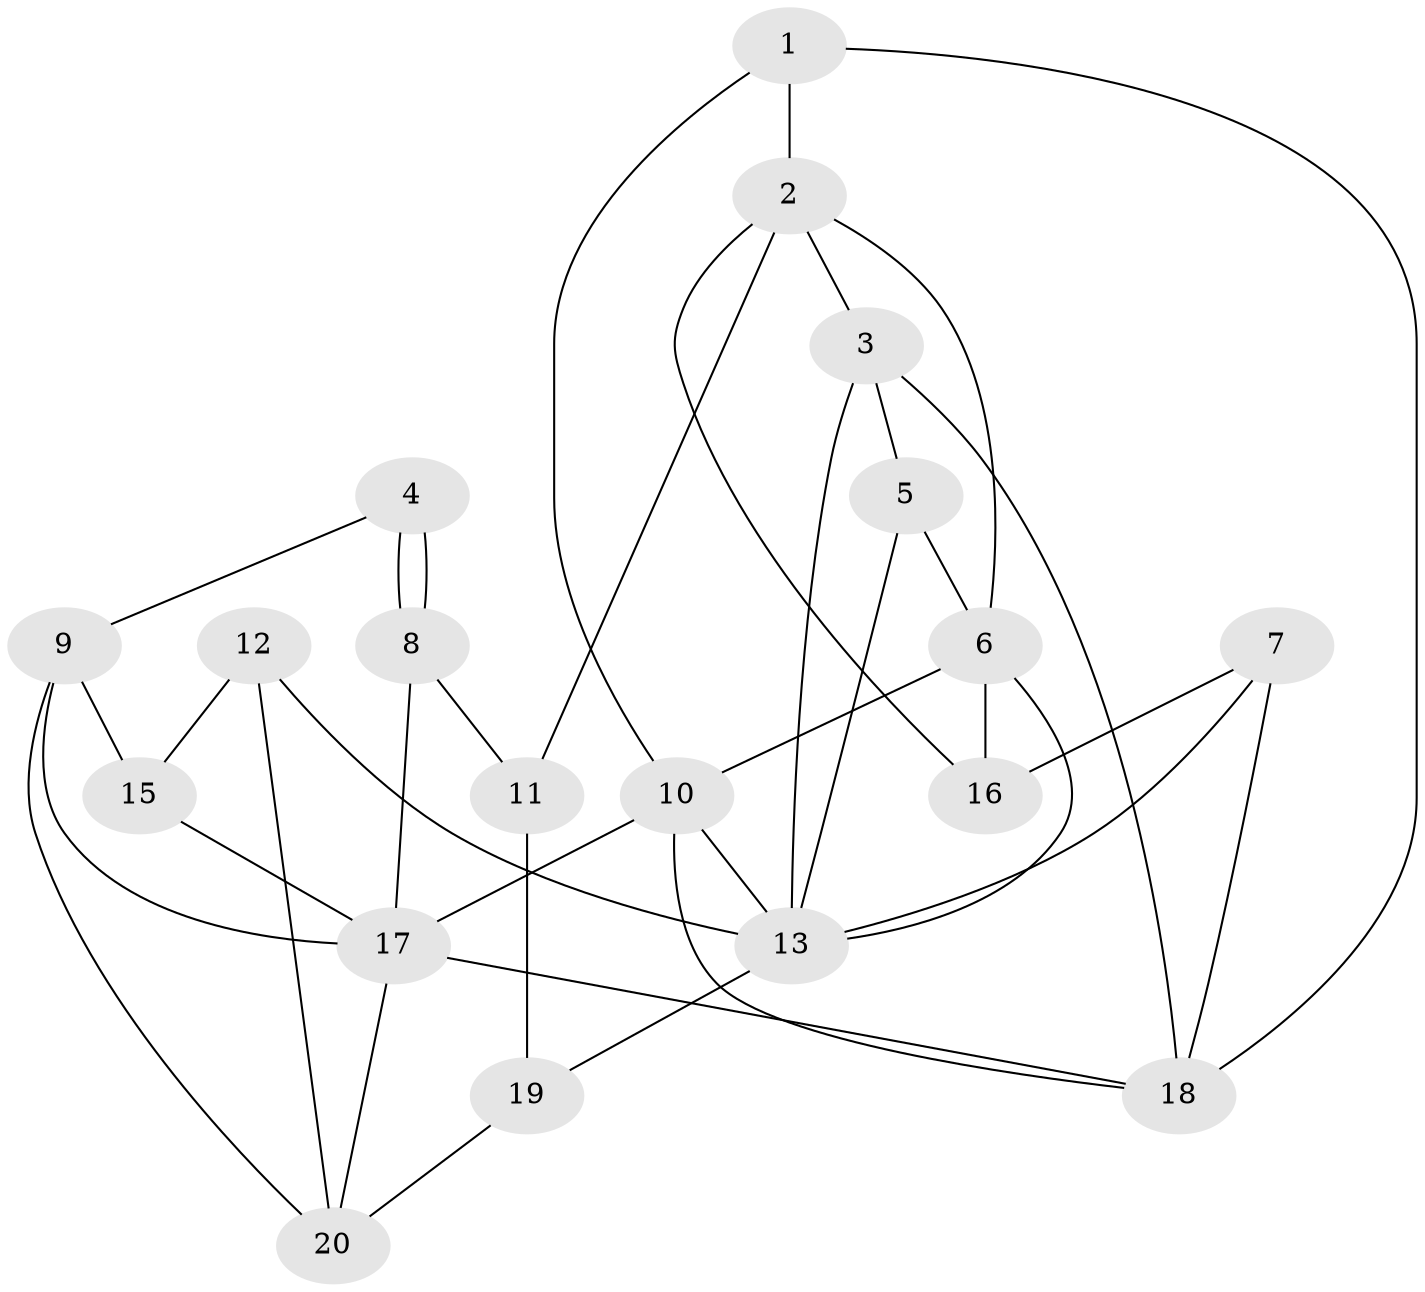// Generated by graph-tools (version 1.1) at 2025/46/02/15/25 05:46:28]
// undirected, 19 vertices, 38 edges
graph export_dot {
graph [start="1"]
  node [color=gray90,style=filled];
  1;
  2;
  3;
  4;
  5;
  6;
  7;
  8;
  9;
  10;
  11;
  12;
  13;
  15 [super="+14"];
  16;
  17;
  18;
  19 [super="+14"];
  20;
  1 -- 10;
  1 -- 18;
  1 -- 2;
  2 -- 6;
  2 -- 3;
  2 -- 11;
  2 -- 16;
  3 -- 13;
  3 -- 5;
  3 -- 18;
  4 -- 9;
  4 -- 8;
  4 -- 8;
  5 -- 13;
  5 -- 6;
  6 -- 16;
  6 -- 10;
  6 -- 13;
  7 -- 18;
  7 -- 13;
  7 -- 16;
  8 -- 17;
  8 -- 11;
  9 -- 20;
  9 -- 17;
  9 -- 15;
  10 -- 17;
  10 -- 13;
  10 -- 18;
  11 -- 19;
  12 -- 20;
  12 -- 13;
  12 -- 15;
  13 -- 19;
  15 -- 17;
  17 -- 18;
  17 -- 20;
  19 -- 20;
}
